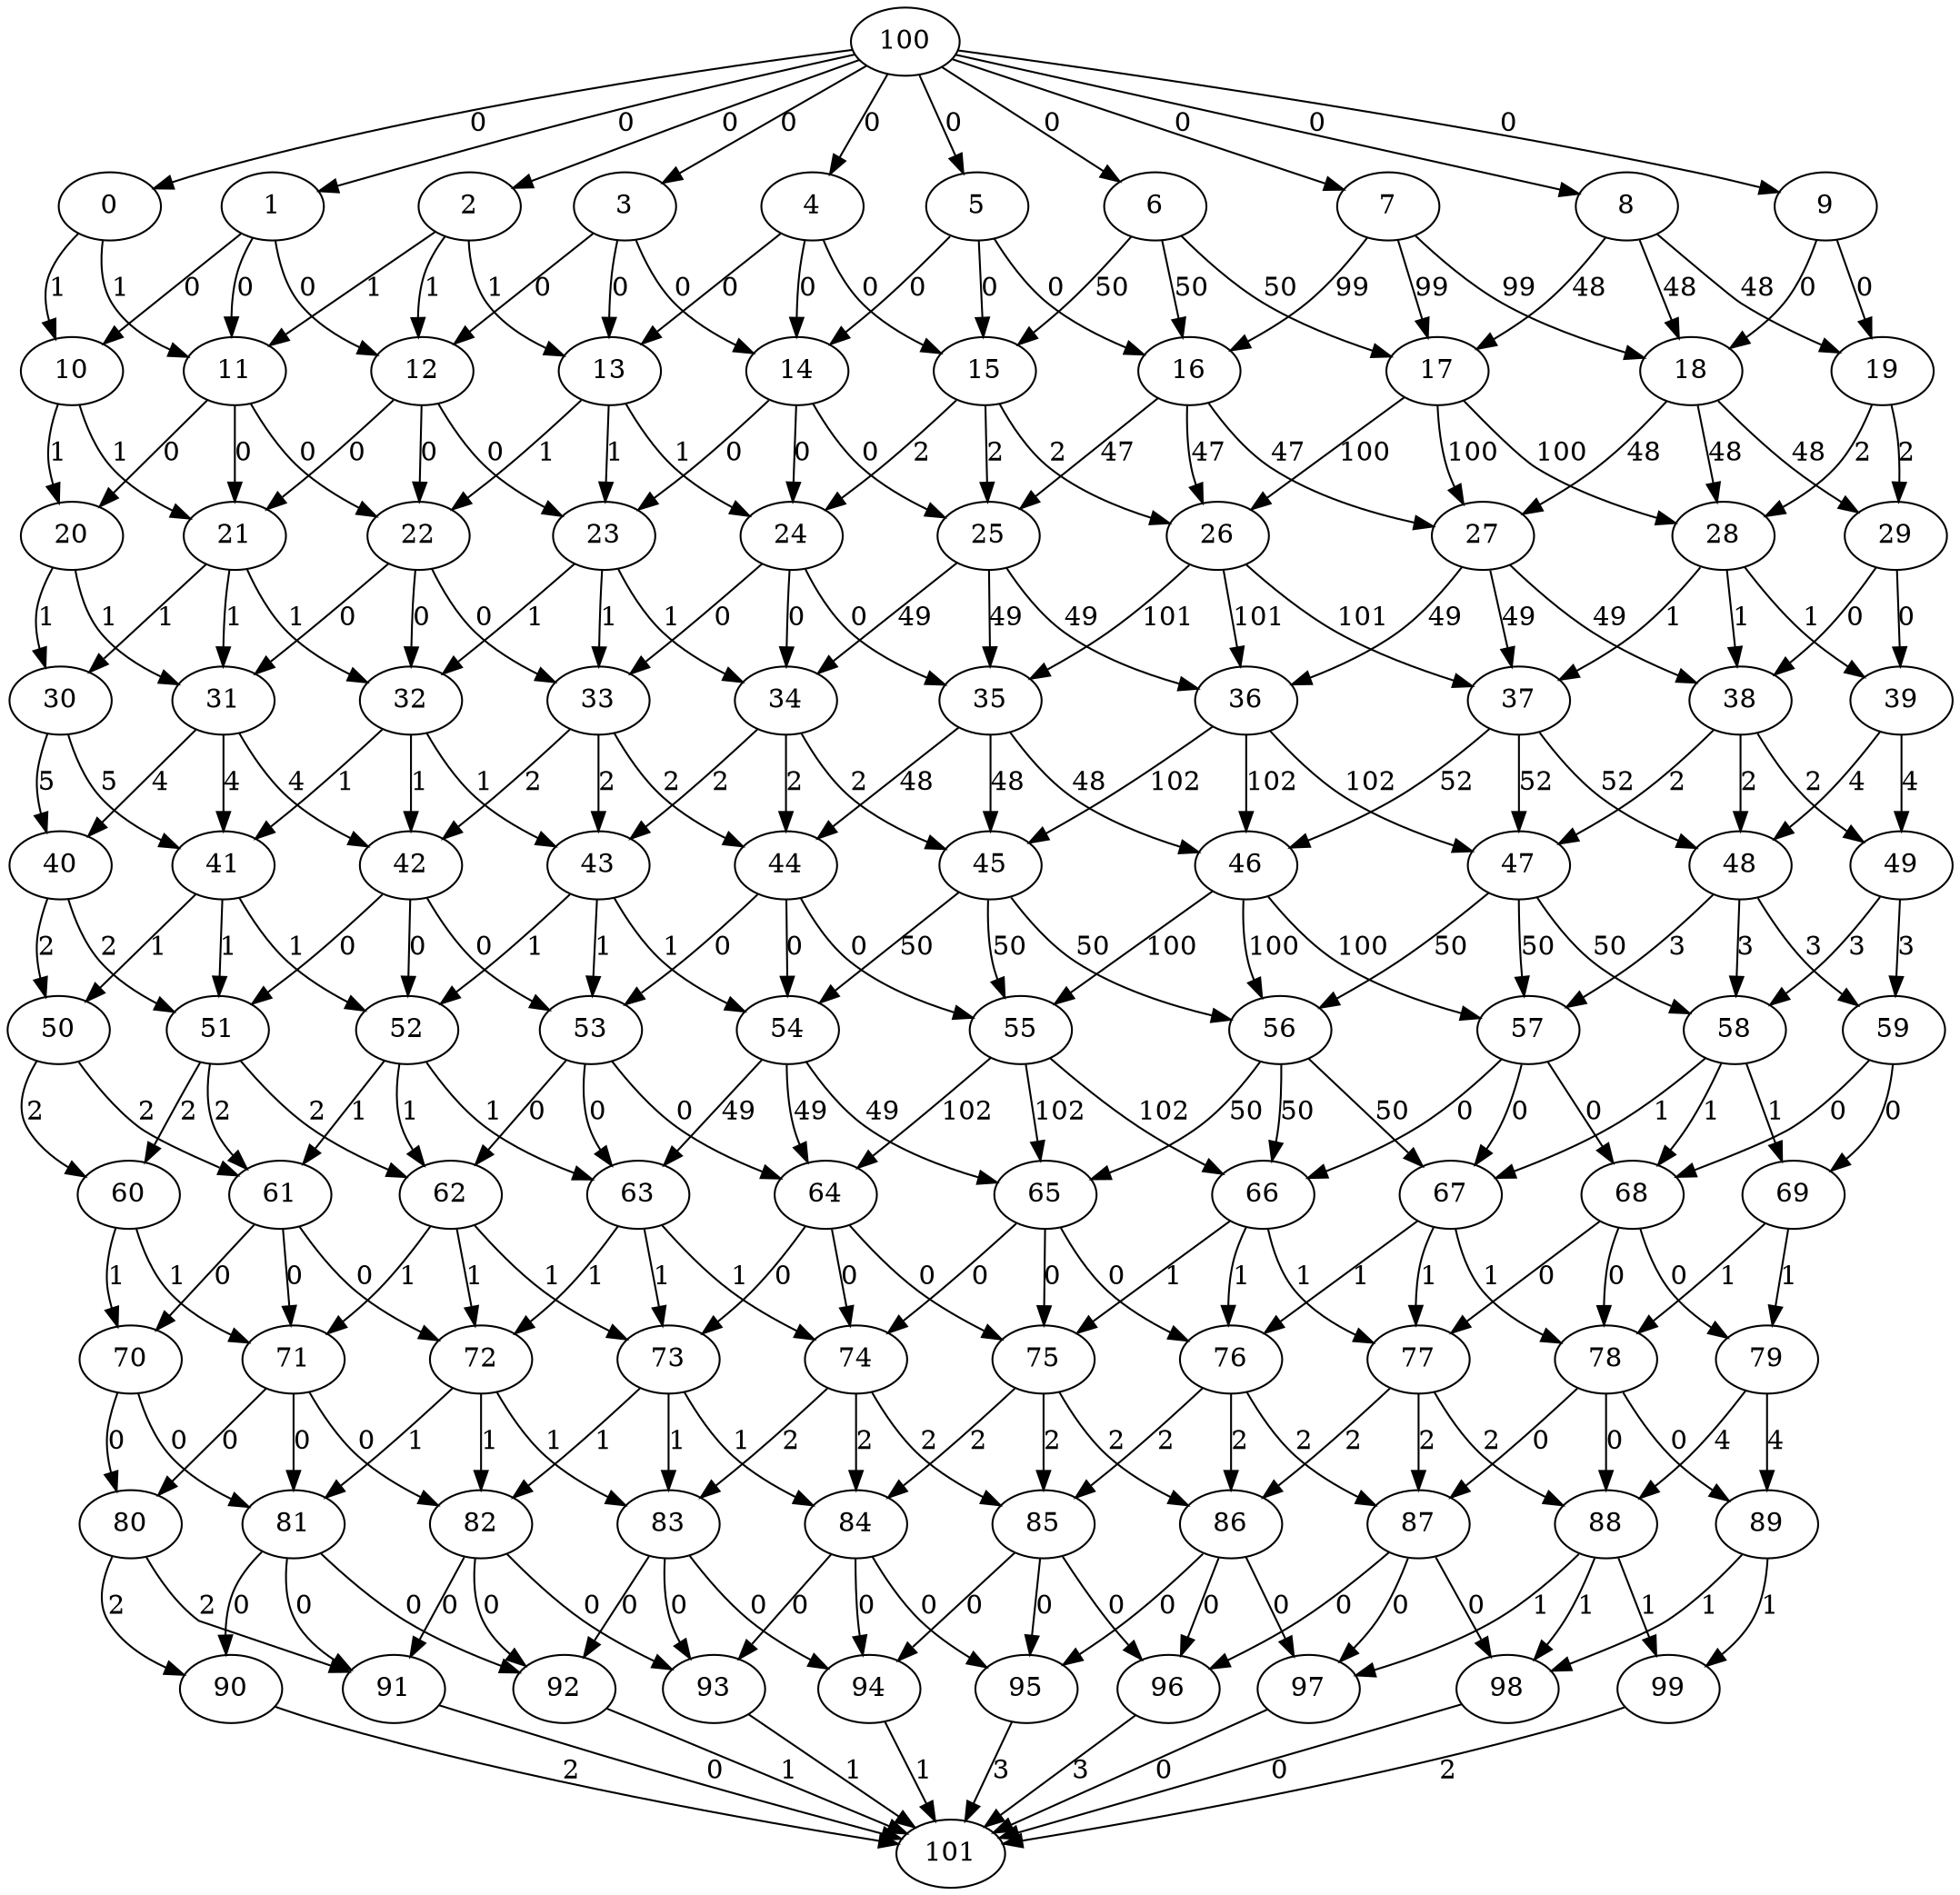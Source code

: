 digraph G{
0->10[label="1"];
0->11[label="1"];
1->11[label="0"];
1->10[label="0"];
1->12[label="0"];
2->12[label="1"];
2->11[label="1"];
2->13[label="1"];
3->13[label="0"];
3->12[label="0"];
3->14[label="0"];
4->14[label="0"];
4->13[label="0"];
4->15[label="0"];
5->15[label="0"];
5->14[label="0"];
5->16[label="0"];
6->16[label="50"];
6->15[label="50"];
6->17[label="50"];
7->17[label="99"];
7->16[label="99"];
7->18[label="99"];
8->18[label="48"];
8->17[label="48"];
8->19[label="48"];
9->19[label="0"];
9->18[label="0"];
10->20[label="1"];
10->21[label="1"];
11->21[label="0"];
11->20[label="0"];
11->22[label="0"];
12->22[label="0"];
12->21[label="0"];
12->23[label="0"];
13->23[label="1"];
13->22[label="1"];
13->24[label="1"];
14->24[label="0"];
14->23[label="0"];
14->25[label="0"];
15->25[label="2"];
15->24[label="2"];
15->26[label="2"];
16->26[label="47"];
16->25[label="47"];
16->27[label="47"];
17->27[label="100"];
17->26[label="100"];
17->28[label="100"];
18->28[label="48"];
18->27[label="48"];
18->29[label="48"];
19->29[label="2"];
19->28[label="2"];
20->30[label="1"];
20->31[label="1"];
21->31[label="1"];
21->30[label="1"];
21->32[label="1"];
22->32[label="0"];
22->31[label="0"];
22->33[label="0"];
23->33[label="1"];
23->32[label="1"];
23->34[label="1"];
24->34[label="0"];
24->33[label="0"];
24->35[label="0"];
25->35[label="49"];
25->34[label="49"];
25->36[label="49"];
26->36[label="101"];
26->35[label="101"];
26->37[label="101"];
27->37[label="49"];
27->36[label="49"];
27->38[label="49"];
28->38[label="1"];
28->37[label="1"];
28->39[label="1"];
29->39[label="0"];
29->38[label="0"];
30->40[label="5"];
30->41[label="5"];
31->41[label="4"];
31->40[label="4"];
31->42[label="4"];
32->42[label="1"];
32->41[label="1"];
32->43[label="1"];
33->43[label="2"];
33->42[label="2"];
33->44[label="2"];
34->44[label="2"];
34->43[label="2"];
34->45[label="2"];
35->45[label="48"];
35->44[label="48"];
35->46[label="48"];
36->46[label="102"];
36->45[label="102"];
36->47[label="102"];
37->47[label="52"];
37->46[label="52"];
37->48[label="52"];
38->48[label="2"];
38->47[label="2"];
38->49[label="2"];
39->49[label="4"];
39->48[label="4"];
40->50[label="2"];
40->51[label="2"];
41->51[label="1"];
41->50[label="1"];
41->52[label="1"];
42->52[label="0"];
42->51[label="0"];
42->53[label="0"];
43->53[label="1"];
43->52[label="1"];
43->54[label="1"];
44->54[label="0"];
44->53[label="0"];
44->55[label="0"];
45->55[label="50"];
45->54[label="50"];
45->56[label="50"];
46->56[label="100"];
46->55[label="100"];
46->57[label="100"];
47->57[label="50"];
47->56[label="50"];
47->58[label="50"];
48->58[label="3"];
48->57[label="3"];
48->59[label="3"];
49->59[label="3"];
49->58[label="3"];
50->60[label="2"];
50->61[label="2"];
51->61[label="2"];
51->60[label="2"];
51->62[label="2"];
52->62[label="1"];
52->61[label="1"];
52->63[label="1"];
53->63[label="0"];
53->62[label="0"];
53->64[label="0"];
54->64[label="49"];
54->63[label="49"];
54->65[label="49"];
55->65[label="102"];
55->64[label="102"];
55->66[label="102"];
56->66[label="50"];
56->65[label="50"];
56->67[label="50"];
57->67[label="0"];
57->66[label="0"];
57->68[label="0"];
58->68[label="1"];
58->67[label="1"];
58->69[label="1"];
59->69[label="0"];
59->68[label="0"];
60->70[label="1"];
60->71[label="1"];
61->71[label="0"];
61->70[label="0"];
61->72[label="0"];
62->72[label="1"];
62->71[label="1"];
62->73[label="1"];
63->73[label="1"];
63->72[label="1"];
63->74[label="1"];
64->74[label="0"];
64->73[label="0"];
64->75[label="0"];
65->75[label="0"];
65->74[label="0"];
65->76[label="0"];
66->76[label="1"];
66->75[label="1"];
66->77[label="1"];
67->77[label="1"];
67->76[label="1"];
67->78[label="1"];
68->78[label="0"];
68->77[label="0"];
68->79[label="0"];
69->79[label="1"];
69->78[label="1"];
70->80[label="0"];
70->81[label="0"];
71->81[label="0"];
71->80[label="0"];
71->82[label="0"];
72->82[label="1"];
72->81[label="1"];
72->83[label="1"];
73->83[label="1"];
73->82[label="1"];
73->84[label="1"];
74->84[label="2"];
74->83[label="2"];
74->85[label="2"];
75->85[label="2"];
75->84[label="2"];
75->86[label="2"];
76->86[label="2"];
76->85[label="2"];
76->87[label="2"];
77->87[label="2"];
77->86[label="2"];
77->88[label="2"];
78->88[label="0"];
78->87[label="0"];
78->89[label="0"];
79->89[label="4"];
79->88[label="4"];
80->90[label="2"];
80->91[label="2"];
81->91[label="0"];
81->90[label="0"];
81->92[label="0"];
82->92[label="0"];
82->91[label="0"];
82->93[label="0"];
83->93[label="0"];
83->92[label="0"];
83->94[label="0"];
84->94[label="0"];
84->93[label="0"];
84->95[label="0"];
85->95[label="0"];
85->94[label="0"];
85->96[label="0"];
86->96[label="0"];
86->95[label="0"];
86->97[label="0"];
87->97[label="0"];
87->96[label="0"];
87->98[label="0"];
88->98[label="1"];
88->97[label="1"];
88->99[label="1"];
89->99[label="1"];
89->98[label="1"];
90->101[label="2"];
91->101[label="0"];
92->101[label="1"];
93->101[label="1"];
94->101[label="1"];
95->101[label="3"];
96->101[label="3"];
97->101[label="0"];
98->101[label="0"];
99->101[label="2"];
100->0[label="0"];
100->1[label="0"];
100->2[label="0"];
100->3[label="0"];
100->4[label="0"];
100->5[label="0"];
100->6[label="0"];
100->7[label="0"];
100->8[label="0"];
100->9[label="0"];
}
